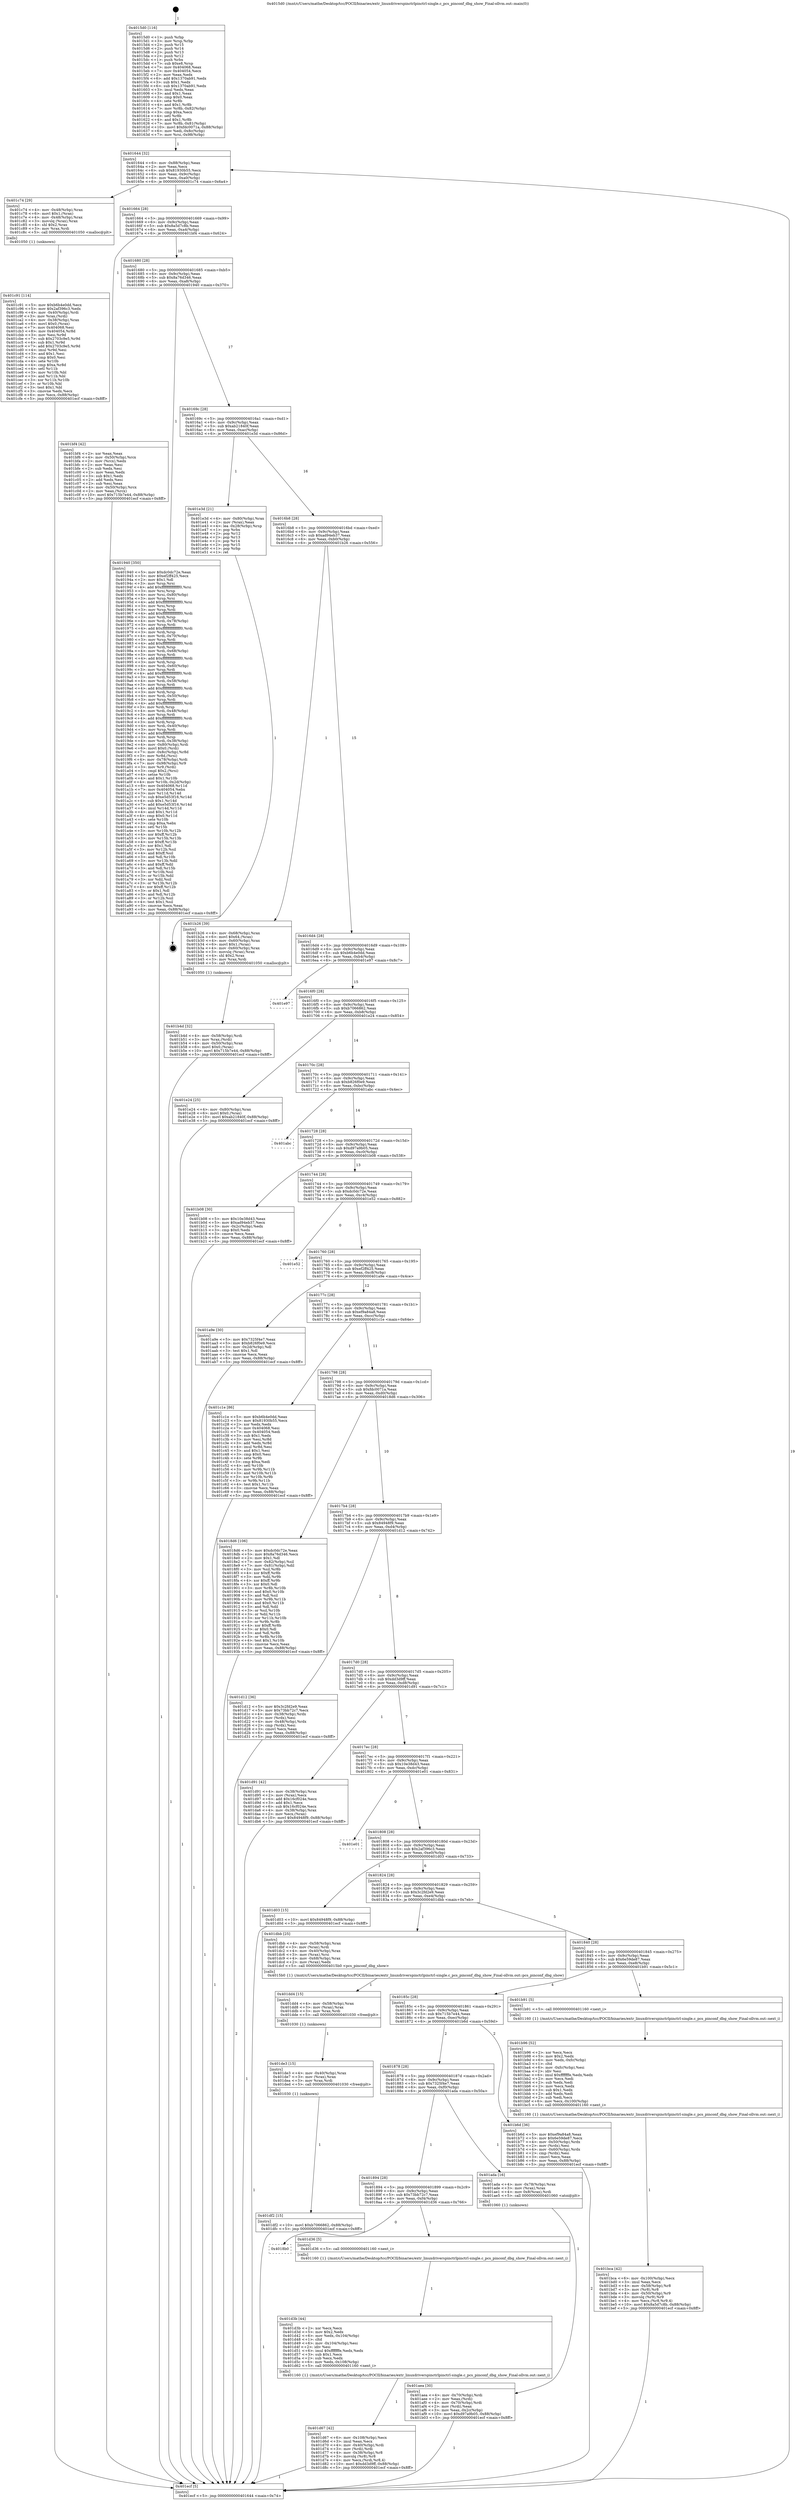 digraph "0x4015d0" {
  label = "0x4015d0 (/mnt/c/Users/mathe/Desktop/tcc/POCII/binaries/extr_linuxdriverspinctrlpinctrl-single.c_pcs_pinconf_dbg_show_Final-ollvm.out::main(0))"
  labelloc = "t"
  node[shape=record]

  Entry [label="",width=0.3,height=0.3,shape=circle,fillcolor=black,style=filled]
  "0x401644" [label="{
     0x401644 [32]\l
     | [instrs]\l
     &nbsp;&nbsp;0x401644 \<+6\>: mov -0x88(%rbp),%eax\l
     &nbsp;&nbsp;0x40164a \<+2\>: mov %eax,%ecx\l
     &nbsp;&nbsp;0x40164c \<+6\>: sub $0x81930b55,%ecx\l
     &nbsp;&nbsp;0x401652 \<+6\>: mov %eax,-0x9c(%rbp)\l
     &nbsp;&nbsp;0x401658 \<+6\>: mov %ecx,-0xa0(%rbp)\l
     &nbsp;&nbsp;0x40165e \<+6\>: je 0000000000401c74 \<main+0x6a4\>\l
  }"]
  "0x401c74" [label="{
     0x401c74 [29]\l
     | [instrs]\l
     &nbsp;&nbsp;0x401c74 \<+4\>: mov -0x48(%rbp),%rax\l
     &nbsp;&nbsp;0x401c78 \<+6\>: movl $0x1,(%rax)\l
     &nbsp;&nbsp;0x401c7e \<+4\>: mov -0x48(%rbp),%rax\l
     &nbsp;&nbsp;0x401c82 \<+3\>: movslq (%rax),%rax\l
     &nbsp;&nbsp;0x401c85 \<+4\>: shl $0x2,%rax\l
     &nbsp;&nbsp;0x401c89 \<+3\>: mov %rax,%rdi\l
     &nbsp;&nbsp;0x401c8c \<+5\>: call 0000000000401050 \<malloc@plt\>\l
     | [calls]\l
     &nbsp;&nbsp;0x401050 \{1\} (unknown)\l
  }"]
  "0x401664" [label="{
     0x401664 [28]\l
     | [instrs]\l
     &nbsp;&nbsp;0x401664 \<+5\>: jmp 0000000000401669 \<main+0x99\>\l
     &nbsp;&nbsp;0x401669 \<+6\>: mov -0x9c(%rbp),%eax\l
     &nbsp;&nbsp;0x40166f \<+5\>: sub $0x8a5d7c8b,%eax\l
     &nbsp;&nbsp;0x401674 \<+6\>: mov %eax,-0xa4(%rbp)\l
     &nbsp;&nbsp;0x40167a \<+6\>: je 0000000000401bf4 \<main+0x624\>\l
  }"]
  Exit [label="",width=0.3,height=0.3,shape=circle,fillcolor=black,style=filled,peripheries=2]
  "0x401bf4" [label="{
     0x401bf4 [42]\l
     | [instrs]\l
     &nbsp;&nbsp;0x401bf4 \<+2\>: xor %eax,%eax\l
     &nbsp;&nbsp;0x401bf6 \<+4\>: mov -0x50(%rbp),%rcx\l
     &nbsp;&nbsp;0x401bfa \<+2\>: mov (%rcx),%edx\l
     &nbsp;&nbsp;0x401bfc \<+2\>: mov %eax,%esi\l
     &nbsp;&nbsp;0x401bfe \<+2\>: sub %edx,%esi\l
     &nbsp;&nbsp;0x401c00 \<+2\>: mov %eax,%edx\l
     &nbsp;&nbsp;0x401c02 \<+3\>: sub $0x1,%edx\l
     &nbsp;&nbsp;0x401c05 \<+2\>: add %edx,%esi\l
     &nbsp;&nbsp;0x401c07 \<+2\>: sub %esi,%eax\l
     &nbsp;&nbsp;0x401c09 \<+4\>: mov -0x50(%rbp),%rcx\l
     &nbsp;&nbsp;0x401c0d \<+2\>: mov %eax,(%rcx)\l
     &nbsp;&nbsp;0x401c0f \<+10\>: movl $0x715b7e44,-0x88(%rbp)\l
     &nbsp;&nbsp;0x401c19 \<+5\>: jmp 0000000000401ecf \<main+0x8ff\>\l
  }"]
  "0x401680" [label="{
     0x401680 [28]\l
     | [instrs]\l
     &nbsp;&nbsp;0x401680 \<+5\>: jmp 0000000000401685 \<main+0xb5\>\l
     &nbsp;&nbsp;0x401685 \<+6\>: mov -0x9c(%rbp),%eax\l
     &nbsp;&nbsp;0x40168b \<+5\>: sub $0x8a76d346,%eax\l
     &nbsp;&nbsp;0x401690 \<+6\>: mov %eax,-0xa8(%rbp)\l
     &nbsp;&nbsp;0x401696 \<+6\>: je 0000000000401940 \<main+0x370\>\l
  }"]
  "0x401df2" [label="{
     0x401df2 [15]\l
     | [instrs]\l
     &nbsp;&nbsp;0x401df2 \<+10\>: movl $0xb7066862,-0x88(%rbp)\l
     &nbsp;&nbsp;0x401dfc \<+5\>: jmp 0000000000401ecf \<main+0x8ff\>\l
  }"]
  "0x401940" [label="{
     0x401940 [350]\l
     | [instrs]\l
     &nbsp;&nbsp;0x401940 \<+5\>: mov $0xdc0dc72e,%eax\l
     &nbsp;&nbsp;0x401945 \<+5\>: mov $0xef2ff425,%ecx\l
     &nbsp;&nbsp;0x40194a \<+2\>: mov $0x1,%dl\l
     &nbsp;&nbsp;0x40194c \<+3\>: mov %rsp,%rsi\l
     &nbsp;&nbsp;0x40194f \<+4\>: add $0xfffffffffffffff0,%rsi\l
     &nbsp;&nbsp;0x401953 \<+3\>: mov %rsi,%rsp\l
     &nbsp;&nbsp;0x401956 \<+4\>: mov %rsi,-0x80(%rbp)\l
     &nbsp;&nbsp;0x40195a \<+3\>: mov %rsp,%rsi\l
     &nbsp;&nbsp;0x40195d \<+4\>: add $0xfffffffffffffff0,%rsi\l
     &nbsp;&nbsp;0x401961 \<+3\>: mov %rsi,%rsp\l
     &nbsp;&nbsp;0x401964 \<+3\>: mov %rsp,%rdi\l
     &nbsp;&nbsp;0x401967 \<+4\>: add $0xfffffffffffffff0,%rdi\l
     &nbsp;&nbsp;0x40196b \<+3\>: mov %rdi,%rsp\l
     &nbsp;&nbsp;0x40196e \<+4\>: mov %rdi,-0x78(%rbp)\l
     &nbsp;&nbsp;0x401972 \<+3\>: mov %rsp,%rdi\l
     &nbsp;&nbsp;0x401975 \<+4\>: add $0xfffffffffffffff0,%rdi\l
     &nbsp;&nbsp;0x401979 \<+3\>: mov %rdi,%rsp\l
     &nbsp;&nbsp;0x40197c \<+4\>: mov %rdi,-0x70(%rbp)\l
     &nbsp;&nbsp;0x401980 \<+3\>: mov %rsp,%rdi\l
     &nbsp;&nbsp;0x401983 \<+4\>: add $0xfffffffffffffff0,%rdi\l
     &nbsp;&nbsp;0x401987 \<+3\>: mov %rdi,%rsp\l
     &nbsp;&nbsp;0x40198a \<+4\>: mov %rdi,-0x68(%rbp)\l
     &nbsp;&nbsp;0x40198e \<+3\>: mov %rsp,%rdi\l
     &nbsp;&nbsp;0x401991 \<+4\>: add $0xfffffffffffffff0,%rdi\l
     &nbsp;&nbsp;0x401995 \<+3\>: mov %rdi,%rsp\l
     &nbsp;&nbsp;0x401998 \<+4\>: mov %rdi,-0x60(%rbp)\l
     &nbsp;&nbsp;0x40199c \<+3\>: mov %rsp,%rdi\l
     &nbsp;&nbsp;0x40199f \<+4\>: add $0xfffffffffffffff0,%rdi\l
     &nbsp;&nbsp;0x4019a3 \<+3\>: mov %rdi,%rsp\l
     &nbsp;&nbsp;0x4019a6 \<+4\>: mov %rdi,-0x58(%rbp)\l
     &nbsp;&nbsp;0x4019aa \<+3\>: mov %rsp,%rdi\l
     &nbsp;&nbsp;0x4019ad \<+4\>: add $0xfffffffffffffff0,%rdi\l
     &nbsp;&nbsp;0x4019b1 \<+3\>: mov %rdi,%rsp\l
     &nbsp;&nbsp;0x4019b4 \<+4\>: mov %rdi,-0x50(%rbp)\l
     &nbsp;&nbsp;0x4019b8 \<+3\>: mov %rsp,%rdi\l
     &nbsp;&nbsp;0x4019bb \<+4\>: add $0xfffffffffffffff0,%rdi\l
     &nbsp;&nbsp;0x4019bf \<+3\>: mov %rdi,%rsp\l
     &nbsp;&nbsp;0x4019c2 \<+4\>: mov %rdi,-0x48(%rbp)\l
     &nbsp;&nbsp;0x4019c6 \<+3\>: mov %rsp,%rdi\l
     &nbsp;&nbsp;0x4019c9 \<+4\>: add $0xfffffffffffffff0,%rdi\l
     &nbsp;&nbsp;0x4019cd \<+3\>: mov %rdi,%rsp\l
     &nbsp;&nbsp;0x4019d0 \<+4\>: mov %rdi,-0x40(%rbp)\l
     &nbsp;&nbsp;0x4019d4 \<+3\>: mov %rsp,%rdi\l
     &nbsp;&nbsp;0x4019d7 \<+4\>: add $0xfffffffffffffff0,%rdi\l
     &nbsp;&nbsp;0x4019db \<+3\>: mov %rdi,%rsp\l
     &nbsp;&nbsp;0x4019de \<+4\>: mov %rdi,-0x38(%rbp)\l
     &nbsp;&nbsp;0x4019e2 \<+4\>: mov -0x80(%rbp),%rdi\l
     &nbsp;&nbsp;0x4019e6 \<+6\>: movl $0x0,(%rdi)\l
     &nbsp;&nbsp;0x4019ec \<+7\>: mov -0x8c(%rbp),%r8d\l
     &nbsp;&nbsp;0x4019f3 \<+3\>: mov %r8d,(%rsi)\l
     &nbsp;&nbsp;0x4019f6 \<+4\>: mov -0x78(%rbp),%rdi\l
     &nbsp;&nbsp;0x4019fa \<+7\>: mov -0x98(%rbp),%r9\l
     &nbsp;&nbsp;0x401a01 \<+3\>: mov %r9,(%rdi)\l
     &nbsp;&nbsp;0x401a04 \<+3\>: cmpl $0x2,(%rsi)\l
     &nbsp;&nbsp;0x401a07 \<+4\>: setne %r10b\l
     &nbsp;&nbsp;0x401a0b \<+4\>: and $0x1,%r10b\l
     &nbsp;&nbsp;0x401a0f \<+4\>: mov %r10b,-0x2d(%rbp)\l
     &nbsp;&nbsp;0x401a13 \<+8\>: mov 0x404068,%r11d\l
     &nbsp;&nbsp;0x401a1b \<+7\>: mov 0x404054,%ebx\l
     &nbsp;&nbsp;0x401a22 \<+3\>: mov %r11d,%r14d\l
     &nbsp;&nbsp;0x401a25 \<+7\>: sub $0xe5d53f16,%r14d\l
     &nbsp;&nbsp;0x401a2c \<+4\>: sub $0x1,%r14d\l
     &nbsp;&nbsp;0x401a30 \<+7\>: add $0xe5d53f16,%r14d\l
     &nbsp;&nbsp;0x401a37 \<+4\>: imul %r14d,%r11d\l
     &nbsp;&nbsp;0x401a3b \<+4\>: and $0x1,%r11d\l
     &nbsp;&nbsp;0x401a3f \<+4\>: cmp $0x0,%r11d\l
     &nbsp;&nbsp;0x401a43 \<+4\>: sete %r10b\l
     &nbsp;&nbsp;0x401a47 \<+3\>: cmp $0xa,%ebx\l
     &nbsp;&nbsp;0x401a4a \<+4\>: setl %r15b\l
     &nbsp;&nbsp;0x401a4e \<+3\>: mov %r10b,%r12b\l
     &nbsp;&nbsp;0x401a51 \<+4\>: xor $0xff,%r12b\l
     &nbsp;&nbsp;0x401a55 \<+3\>: mov %r15b,%r13b\l
     &nbsp;&nbsp;0x401a58 \<+4\>: xor $0xff,%r13b\l
     &nbsp;&nbsp;0x401a5c \<+3\>: xor $0x1,%dl\l
     &nbsp;&nbsp;0x401a5f \<+3\>: mov %r12b,%sil\l
     &nbsp;&nbsp;0x401a62 \<+4\>: and $0xff,%sil\l
     &nbsp;&nbsp;0x401a66 \<+3\>: and %dl,%r10b\l
     &nbsp;&nbsp;0x401a69 \<+3\>: mov %r13b,%dil\l
     &nbsp;&nbsp;0x401a6c \<+4\>: and $0xff,%dil\l
     &nbsp;&nbsp;0x401a70 \<+3\>: and %dl,%r15b\l
     &nbsp;&nbsp;0x401a73 \<+3\>: or %r10b,%sil\l
     &nbsp;&nbsp;0x401a76 \<+3\>: or %r15b,%dil\l
     &nbsp;&nbsp;0x401a79 \<+3\>: xor %dil,%sil\l
     &nbsp;&nbsp;0x401a7c \<+3\>: or %r13b,%r12b\l
     &nbsp;&nbsp;0x401a7f \<+4\>: xor $0xff,%r12b\l
     &nbsp;&nbsp;0x401a83 \<+3\>: or $0x1,%dl\l
     &nbsp;&nbsp;0x401a86 \<+3\>: and %dl,%r12b\l
     &nbsp;&nbsp;0x401a89 \<+3\>: or %r12b,%sil\l
     &nbsp;&nbsp;0x401a8c \<+4\>: test $0x1,%sil\l
     &nbsp;&nbsp;0x401a90 \<+3\>: cmovne %ecx,%eax\l
     &nbsp;&nbsp;0x401a93 \<+6\>: mov %eax,-0x88(%rbp)\l
     &nbsp;&nbsp;0x401a99 \<+5\>: jmp 0000000000401ecf \<main+0x8ff\>\l
  }"]
  "0x40169c" [label="{
     0x40169c [28]\l
     | [instrs]\l
     &nbsp;&nbsp;0x40169c \<+5\>: jmp 00000000004016a1 \<main+0xd1\>\l
     &nbsp;&nbsp;0x4016a1 \<+6\>: mov -0x9c(%rbp),%eax\l
     &nbsp;&nbsp;0x4016a7 \<+5\>: sub $0xab21840f,%eax\l
     &nbsp;&nbsp;0x4016ac \<+6\>: mov %eax,-0xac(%rbp)\l
     &nbsp;&nbsp;0x4016b2 \<+6\>: je 0000000000401e3d \<main+0x86d\>\l
  }"]
  "0x401de3" [label="{
     0x401de3 [15]\l
     | [instrs]\l
     &nbsp;&nbsp;0x401de3 \<+4\>: mov -0x40(%rbp),%rax\l
     &nbsp;&nbsp;0x401de7 \<+3\>: mov (%rax),%rax\l
     &nbsp;&nbsp;0x401dea \<+3\>: mov %rax,%rdi\l
     &nbsp;&nbsp;0x401ded \<+5\>: call 0000000000401030 \<free@plt\>\l
     | [calls]\l
     &nbsp;&nbsp;0x401030 \{1\} (unknown)\l
  }"]
  "0x401e3d" [label="{
     0x401e3d [21]\l
     | [instrs]\l
     &nbsp;&nbsp;0x401e3d \<+4\>: mov -0x80(%rbp),%rax\l
     &nbsp;&nbsp;0x401e41 \<+2\>: mov (%rax),%eax\l
     &nbsp;&nbsp;0x401e43 \<+4\>: lea -0x28(%rbp),%rsp\l
     &nbsp;&nbsp;0x401e47 \<+1\>: pop %rbx\l
     &nbsp;&nbsp;0x401e48 \<+2\>: pop %r12\l
     &nbsp;&nbsp;0x401e4a \<+2\>: pop %r13\l
     &nbsp;&nbsp;0x401e4c \<+2\>: pop %r14\l
     &nbsp;&nbsp;0x401e4e \<+2\>: pop %r15\l
     &nbsp;&nbsp;0x401e50 \<+1\>: pop %rbp\l
     &nbsp;&nbsp;0x401e51 \<+1\>: ret\l
  }"]
  "0x4016b8" [label="{
     0x4016b8 [28]\l
     | [instrs]\l
     &nbsp;&nbsp;0x4016b8 \<+5\>: jmp 00000000004016bd \<main+0xed\>\l
     &nbsp;&nbsp;0x4016bd \<+6\>: mov -0x9c(%rbp),%eax\l
     &nbsp;&nbsp;0x4016c3 \<+5\>: sub $0xad94eb37,%eax\l
     &nbsp;&nbsp;0x4016c8 \<+6\>: mov %eax,-0xb0(%rbp)\l
     &nbsp;&nbsp;0x4016ce \<+6\>: je 0000000000401b26 \<main+0x556\>\l
  }"]
  "0x401dd4" [label="{
     0x401dd4 [15]\l
     | [instrs]\l
     &nbsp;&nbsp;0x401dd4 \<+4\>: mov -0x58(%rbp),%rax\l
     &nbsp;&nbsp;0x401dd8 \<+3\>: mov (%rax),%rax\l
     &nbsp;&nbsp;0x401ddb \<+3\>: mov %rax,%rdi\l
     &nbsp;&nbsp;0x401dde \<+5\>: call 0000000000401030 \<free@plt\>\l
     | [calls]\l
     &nbsp;&nbsp;0x401030 \{1\} (unknown)\l
  }"]
  "0x401b26" [label="{
     0x401b26 [39]\l
     | [instrs]\l
     &nbsp;&nbsp;0x401b26 \<+4\>: mov -0x68(%rbp),%rax\l
     &nbsp;&nbsp;0x401b2a \<+6\>: movl $0x64,(%rax)\l
     &nbsp;&nbsp;0x401b30 \<+4\>: mov -0x60(%rbp),%rax\l
     &nbsp;&nbsp;0x401b34 \<+6\>: movl $0x1,(%rax)\l
     &nbsp;&nbsp;0x401b3a \<+4\>: mov -0x60(%rbp),%rax\l
     &nbsp;&nbsp;0x401b3e \<+3\>: movslq (%rax),%rax\l
     &nbsp;&nbsp;0x401b41 \<+4\>: shl $0x2,%rax\l
     &nbsp;&nbsp;0x401b45 \<+3\>: mov %rax,%rdi\l
     &nbsp;&nbsp;0x401b48 \<+5\>: call 0000000000401050 \<malloc@plt\>\l
     | [calls]\l
     &nbsp;&nbsp;0x401050 \{1\} (unknown)\l
  }"]
  "0x4016d4" [label="{
     0x4016d4 [28]\l
     | [instrs]\l
     &nbsp;&nbsp;0x4016d4 \<+5\>: jmp 00000000004016d9 \<main+0x109\>\l
     &nbsp;&nbsp;0x4016d9 \<+6\>: mov -0x9c(%rbp),%eax\l
     &nbsp;&nbsp;0x4016df \<+5\>: sub $0xb6b4e0dd,%eax\l
     &nbsp;&nbsp;0x4016e4 \<+6\>: mov %eax,-0xb4(%rbp)\l
     &nbsp;&nbsp;0x4016ea \<+6\>: je 0000000000401e97 \<main+0x8c7\>\l
  }"]
  "0x401d67" [label="{
     0x401d67 [42]\l
     | [instrs]\l
     &nbsp;&nbsp;0x401d67 \<+6\>: mov -0x108(%rbp),%ecx\l
     &nbsp;&nbsp;0x401d6d \<+3\>: imul %eax,%ecx\l
     &nbsp;&nbsp;0x401d70 \<+4\>: mov -0x40(%rbp),%rdi\l
     &nbsp;&nbsp;0x401d74 \<+3\>: mov (%rdi),%rdi\l
     &nbsp;&nbsp;0x401d77 \<+4\>: mov -0x38(%rbp),%r8\l
     &nbsp;&nbsp;0x401d7b \<+3\>: movslq (%r8),%r8\l
     &nbsp;&nbsp;0x401d7e \<+4\>: mov %ecx,(%rdi,%r8,4)\l
     &nbsp;&nbsp;0x401d82 \<+10\>: movl $0xdd3d9ff,-0x88(%rbp)\l
     &nbsp;&nbsp;0x401d8c \<+5\>: jmp 0000000000401ecf \<main+0x8ff\>\l
  }"]
  "0x401e97" [label="{
     0x401e97\l
  }", style=dashed]
  "0x4016f0" [label="{
     0x4016f0 [28]\l
     | [instrs]\l
     &nbsp;&nbsp;0x4016f0 \<+5\>: jmp 00000000004016f5 \<main+0x125\>\l
     &nbsp;&nbsp;0x4016f5 \<+6\>: mov -0x9c(%rbp),%eax\l
     &nbsp;&nbsp;0x4016fb \<+5\>: sub $0xb7066862,%eax\l
     &nbsp;&nbsp;0x401700 \<+6\>: mov %eax,-0xb8(%rbp)\l
     &nbsp;&nbsp;0x401706 \<+6\>: je 0000000000401e24 \<main+0x854\>\l
  }"]
  "0x401d3b" [label="{
     0x401d3b [44]\l
     | [instrs]\l
     &nbsp;&nbsp;0x401d3b \<+2\>: xor %ecx,%ecx\l
     &nbsp;&nbsp;0x401d3d \<+5\>: mov $0x2,%edx\l
     &nbsp;&nbsp;0x401d42 \<+6\>: mov %edx,-0x104(%rbp)\l
     &nbsp;&nbsp;0x401d48 \<+1\>: cltd\l
     &nbsp;&nbsp;0x401d49 \<+6\>: mov -0x104(%rbp),%esi\l
     &nbsp;&nbsp;0x401d4f \<+2\>: idiv %esi\l
     &nbsp;&nbsp;0x401d51 \<+6\>: imul $0xfffffffe,%edx,%edx\l
     &nbsp;&nbsp;0x401d57 \<+3\>: sub $0x1,%ecx\l
     &nbsp;&nbsp;0x401d5a \<+2\>: sub %ecx,%edx\l
     &nbsp;&nbsp;0x401d5c \<+6\>: mov %edx,-0x108(%rbp)\l
     &nbsp;&nbsp;0x401d62 \<+5\>: call 0000000000401160 \<next_i\>\l
     | [calls]\l
     &nbsp;&nbsp;0x401160 \{1\} (/mnt/c/Users/mathe/Desktop/tcc/POCII/binaries/extr_linuxdriverspinctrlpinctrl-single.c_pcs_pinconf_dbg_show_Final-ollvm.out::next_i)\l
  }"]
  "0x401e24" [label="{
     0x401e24 [25]\l
     | [instrs]\l
     &nbsp;&nbsp;0x401e24 \<+4\>: mov -0x80(%rbp),%rax\l
     &nbsp;&nbsp;0x401e28 \<+6\>: movl $0x0,(%rax)\l
     &nbsp;&nbsp;0x401e2e \<+10\>: movl $0xab21840f,-0x88(%rbp)\l
     &nbsp;&nbsp;0x401e38 \<+5\>: jmp 0000000000401ecf \<main+0x8ff\>\l
  }"]
  "0x40170c" [label="{
     0x40170c [28]\l
     | [instrs]\l
     &nbsp;&nbsp;0x40170c \<+5\>: jmp 0000000000401711 \<main+0x141\>\l
     &nbsp;&nbsp;0x401711 \<+6\>: mov -0x9c(%rbp),%eax\l
     &nbsp;&nbsp;0x401717 \<+5\>: sub $0xb826f0e9,%eax\l
     &nbsp;&nbsp;0x40171c \<+6\>: mov %eax,-0xbc(%rbp)\l
     &nbsp;&nbsp;0x401722 \<+6\>: je 0000000000401abc \<main+0x4ec\>\l
  }"]
  "0x4018b0" [label="{
     0x4018b0\l
  }", style=dashed]
  "0x401abc" [label="{
     0x401abc\l
  }", style=dashed]
  "0x401728" [label="{
     0x401728 [28]\l
     | [instrs]\l
     &nbsp;&nbsp;0x401728 \<+5\>: jmp 000000000040172d \<main+0x15d\>\l
     &nbsp;&nbsp;0x40172d \<+6\>: mov -0x9c(%rbp),%eax\l
     &nbsp;&nbsp;0x401733 \<+5\>: sub $0xd97a9b05,%eax\l
     &nbsp;&nbsp;0x401738 \<+6\>: mov %eax,-0xc0(%rbp)\l
     &nbsp;&nbsp;0x40173e \<+6\>: je 0000000000401b08 \<main+0x538\>\l
  }"]
  "0x401d36" [label="{
     0x401d36 [5]\l
     | [instrs]\l
     &nbsp;&nbsp;0x401d36 \<+5\>: call 0000000000401160 \<next_i\>\l
     | [calls]\l
     &nbsp;&nbsp;0x401160 \{1\} (/mnt/c/Users/mathe/Desktop/tcc/POCII/binaries/extr_linuxdriverspinctrlpinctrl-single.c_pcs_pinconf_dbg_show_Final-ollvm.out::next_i)\l
  }"]
  "0x401b08" [label="{
     0x401b08 [30]\l
     | [instrs]\l
     &nbsp;&nbsp;0x401b08 \<+5\>: mov $0x10e38d43,%eax\l
     &nbsp;&nbsp;0x401b0d \<+5\>: mov $0xad94eb37,%ecx\l
     &nbsp;&nbsp;0x401b12 \<+3\>: mov -0x2c(%rbp),%edx\l
     &nbsp;&nbsp;0x401b15 \<+3\>: cmp $0x0,%edx\l
     &nbsp;&nbsp;0x401b18 \<+3\>: cmove %ecx,%eax\l
     &nbsp;&nbsp;0x401b1b \<+6\>: mov %eax,-0x88(%rbp)\l
     &nbsp;&nbsp;0x401b21 \<+5\>: jmp 0000000000401ecf \<main+0x8ff\>\l
  }"]
  "0x401744" [label="{
     0x401744 [28]\l
     | [instrs]\l
     &nbsp;&nbsp;0x401744 \<+5\>: jmp 0000000000401749 \<main+0x179\>\l
     &nbsp;&nbsp;0x401749 \<+6\>: mov -0x9c(%rbp),%eax\l
     &nbsp;&nbsp;0x40174f \<+5\>: sub $0xdc0dc72e,%eax\l
     &nbsp;&nbsp;0x401754 \<+6\>: mov %eax,-0xc4(%rbp)\l
     &nbsp;&nbsp;0x40175a \<+6\>: je 0000000000401e52 \<main+0x882\>\l
  }"]
  "0x401c91" [label="{
     0x401c91 [114]\l
     | [instrs]\l
     &nbsp;&nbsp;0x401c91 \<+5\>: mov $0xb6b4e0dd,%ecx\l
     &nbsp;&nbsp;0x401c96 \<+5\>: mov $0x2af396c3,%edx\l
     &nbsp;&nbsp;0x401c9b \<+4\>: mov -0x40(%rbp),%rdi\l
     &nbsp;&nbsp;0x401c9f \<+3\>: mov %rax,(%rdi)\l
     &nbsp;&nbsp;0x401ca2 \<+4\>: mov -0x38(%rbp),%rax\l
     &nbsp;&nbsp;0x401ca6 \<+6\>: movl $0x0,(%rax)\l
     &nbsp;&nbsp;0x401cac \<+7\>: mov 0x404068,%esi\l
     &nbsp;&nbsp;0x401cb3 \<+8\>: mov 0x404054,%r8d\l
     &nbsp;&nbsp;0x401cbb \<+3\>: mov %esi,%r9d\l
     &nbsp;&nbsp;0x401cbe \<+7\>: sub $0x2703c9e5,%r9d\l
     &nbsp;&nbsp;0x401cc5 \<+4\>: sub $0x1,%r9d\l
     &nbsp;&nbsp;0x401cc9 \<+7\>: add $0x2703c9e5,%r9d\l
     &nbsp;&nbsp;0x401cd0 \<+4\>: imul %r9d,%esi\l
     &nbsp;&nbsp;0x401cd4 \<+3\>: and $0x1,%esi\l
     &nbsp;&nbsp;0x401cd7 \<+3\>: cmp $0x0,%esi\l
     &nbsp;&nbsp;0x401cda \<+4\>: sete %r10b\l
     &nbsp;&nbsp;0x401cde \<+4\>: cmp $0xa,%r8d\l
     &nbsp;&nbsp;0x401ce2 \<+4\>: setl %r11b\l
     &nbsp;&nbsp;0x401ce6 \<+3\>: mov %r10b,%bl\l
     &nbsp;&nbsp;0x401ce9 \<+3\>: and %r11b,%bl\l
     &nbsp;&nbsp;0x401cec \<+3\>: xor %r11b,%r10b\l
     &nbsp;&nbsp;0x401cef \<+3\>: or %r10b,%bl\l
     &nbsp;&nbsp;0x401cf2 \<+3\>: test $0x1,%bl\l
     &nbsp;&nbsp;0x401cf5 \<+3\>: cmovne %edx,%ecx\l
     &nbsp;&nbsp;0x401cf8 \<+6\>: mov %ecx,-0x88(%rbp)\l
     &nbsp;&nbsp;0x401cfe \<+5\>: jmp 0000000000401ecf \<main+0x8ff\>\l
  }"]
  "0x401e52" [label="{
     0x401e52\l
  }", style=dashed]
  "0x401760" [label="{
     0x401760 [28]\l
     | [instrs]\l
     &nbsp;&nbsp;0x401760 \<+5\>: jmp 0000000000401765 \<main+0x195\>\l
     &nbsp;&nbsp;0x401765 \<+6\>: mov -0x9c(%rbp),%eax\l
     &nbsp;&nbsp;0x40176b \<+5\>: sub $0xef2ff425,%eax\l
     &nbsp;&nbsp;0x401770 \<+6\>: mov %eax,-0xc8(%rbp)\l
     &nbsp;&nbsp;0x401776 \<+6\>: je 0000000000401a9e \<main+0x4ce\>\l
  }"]
  "0x401bca" [label="{
     0x401bca [42]\l
     | [instrs]\l
     &nbsp;&nbsp;0x401bca \<+6\>: mov -0x100(%rbp),%ecx\l
     &nbsp;&nbsp;0x401bd0 \<+3\>: imul %eax,%ecx\l
     &nbsp;&nbsp;0x401bd3 \<+4\>: mov -0x58(%rbp),%r8\l
     &nbsp;&nbsp;0x401bd7 \<+3\>: mov (%r8),%r8\l
     &nbsp;&nbsp;0x401bda \<+4\>: mov -0x50(%rbp),%r9\l
     &nbsp;&nbsp;0x401bde \<+3\>: movslq (%r9),%r9\l
     &nbsp;&nbsp;0x401be1 \<+4\>: mov %ecx,(%r8,%r9,4)\l
     &nbsp;&nbsp;0x401be5 \<+10\>: movl $0x8a5d7c8b,-0x88(%rbp)\l
     &nbsp;&nbsp;0x401bef \<+5\>: jmp 0000000000401ecf \<main+0x8ff\>\l
  }"]
  "0x401a9e" [label="{
     0x401a9e [30]\l
     | [instrs]\l
     &nbsp;&nbsp;0x401a9e \<+5\>: mov $0x7325f4e7,%eax\l
     &nbsp;&nbsp;0x401aa3 \<+5\>: mov $0xb826f0e9,%ecx\l
     &nbsp;&nbsp;0x401aa8 \<+3\>: mov -0x2d(%rbp),%dl\l
     &nbsp;&nbsp;0x401aab \<+3\>: test $0x1,%dl\l
     &nbsp;&nbsp;0x401aae \<+3\>: cmovne %ecx,%eax\l
     &nbsp;&nbsp;0x401ab1 \<+6\>: mov %eax,-0x88(%rbp)\l
     &nbsp;&nbsp;0x401ab7 \<+5\>: jmp 0000000000401ecf \<main+0x8ff\>\l
  }"]
  "0x40177c" [label="{
     0x40177c [28]\l
     | [instrs]\l
     &nbsp;&nbsp;0x40177c \<+5\>: jmp 0000000000401781 \<main+0x1b1\>\l
     &nbsp;&nbsp;0x401781 \<+6\>: mov -0x9c(%rbp),%eax\l
     &nbsp;&nbsp;0x401787 \<+5\>: sub $0xef9a84a8,%eax\l
     &nbsp;&nbsp;0x40178c \<+6\>: mov %eax,-0xcc(%rbp)\l
     &nbsp;&nbsp;0x401792 \<+6\>: je 0000000000401c1e \<main+0x64e\>\l
  }"]
  "0x401b96" [label="{
     0x401b96 [52]\l
     | [instrs]\l
     &nbsp;&nbsp;0x401b96 \<+2\>: xor %ecx,%ecx\l
     &nbsp;&nbsp;0x401b98 \<+5\>: mov $0x2,%edx\l
     &nbsp;&nbsp;0x401b9d \<+6\>: mov %edx,-0xfc(%rbp)\l
     &nbsp;&nbsp;0x401ba3 \<+1\>: cltd\l
     &nbsp;&nbsp;0x401ba4 \<+6\>: mov -0xfc(%rbp),%esi\l
     &nbsp;&nbsp;0x401baa \<+2\>: idiv %esi\l
     &nbsp;&nbsp;0x401bac \<+6\>: imul $0xfffffffe,%edx,%edx\l
     &nbsp;&nbsp;0x401bb2 \<+2\>: mov %ecx,%edi\l
     &nbsp;&nbsp;0x401bb4 \<+2\>: sub %edx,%edi\l
     &nbsp;&nbsp;0x401bb6 \<+2\>: mov %ecx,%edx\l
     &nbsp;&nbsp;0x401bb8 \<+3\>: sub $0x1,%edx\l
     &nbsp;&nbsp;0x401bbb \<+2\>: add %edx,%edi\l
     &nbsp;&nbsp;0x401bbd \<+2\>: sub %edi,%ecx\l
     &nbsp;&nbsp;0x401bbf \<+6\>: mov %ecx,-0x100(%rbp)\l
     &nbsp;&nbsp;0x401bc5 \<+5\>: call 0000000000401160 \<next_i\>\l
     | [calls]\l
     &nbsp;&nbsp;0x401160 \{1\} (/mnt/c/Users/mathe/Desktop/tcc/POCII/binaries/extr_linuxdriverspinctrlpinctrl-single.c_pcs_pinconf_dbg_show_Final-ollvm.out::next_i)\l
  }"]
  "0x401c1e" [label="{
     0x401c1e [86]\l
     | [instrs]\l
     &nbsp;&nbsp;0x401c1e \<+5\>: mov $0xb6b4e0dd,%eax\l
     &nbsp;&nbsp;0x401c23 \<+5\>: mov $0x81930b55,%ecx\l
     &nbsp;&nbsp;0x401c28 \<+2\>: xor %edx,%edx\l
     &nbsp;&nbsp;0x401c2a \<+7\>: mov 0x404068,%esi\l
     &nbsp;&nbsp;0x401c31 \<+7\>: mov 0x404054,%edi\l
     &nbsp;&nbsp;0x401c38 \<+3\>: sub $0x1,%edx\l
     &nbsp;&nbsp;0x401c3b \<+3\>: mov %esi,%r8d\l
     &nbsp;&nbsp;0x401c3e \<+3\>: add %edx,%r8d\l
     &nbsp;&nbsp;0x401c41 \<+4\>: imul %r8d,%esi\l
     &nbsp;&nbsp;0x401c45 \<+3\>: and $0x1,%esi\l
     &nbsp;&nbsp;0x401c48 \<+3\>: cmp $0x0,%esi\l
     &nbsp;&nbsp;0x401c4b \<+4\>: sete %r9b\l
     &nbsp;&nbsp;0x401c4f \<+3\>: cmp $0xa,%edi\l
     &nbsp;&nbsp;0x401c52 \<+4\>: setl %r10b\l
     &nbsp;&nbsp;0x401c56 \<+3\>: mov %r9b,%r11b\l
     &nbsp;&nbsp;0x401c59 \<+3\>: and %r10b,%r11b\l
     &nbsp;&nbsp;0x401c5c \<+3\>: xor %r10b,%r9b\l
     &nbsp;&nbsp;0x401c5f \<+3\>: or %r9b,%r11b\l
     &nbsp;&nbsp;0x401c62 \<+4\>: test $0x1,%r11b\l
     &nbsp;&nbsp;0x401c66 \<+3\>: cmovne %ecx,%eax\l
     &nbsp;&nbsp;0x401c69 \<+6\>: mov %eax,-0x88(%rbp)\l
     &nbsp;&nbsp;0x401c6f \<+5\>: jmp 0000000000401ecf \<main+0x8ff\>\l
  }"]
  "0x401798" [label="{
     0x401798 [28]\l
     | [instrs]\l
     &nbsp;&nbsp;0x401798 \<+5\>: jmp 000000000040179d \<main+0x1cd\>\l
     &nbsp;&nbsp;0x40179d \<+6\>: mov -0x9c(%rbp),%eax\l
     &nbsp;&nbsp;0x4017a3 \<+5\>: sub $0xfdc0071a,%eax\l
     &nbsp;&nbsp;0x4017a8 \<+6\>: mov %eax,-0xd0(%rbp)\l
     &nbsp;&nbsp;0x4017ae \<+6\>: je 00000000004018d6 \<main+0x306\>\l
  }"]
  "0x401b4d" [label="{
     0x401b4d [32]\l
     | [instrs]\l
     &nbsp;&nbsp;0x401b4d \<+4\>: mov -0x58(%rbp),%rdi\l
     &nbsp;&nbsp;0x401b51 \<+3\>: mov %rax,(%rdi)\l
     &nbsp;&nbsp;0x401b54 \<+4\>: mov -0x50(%rbp),%rax\l
     &nbsp;&nbsp;0x401b58 \<+6\>: movl $0x0,(%rax)\l
     &nbsp;&nbsp;0x401b5e \<+10\>: movl $0x715b7e44,-0x88(%rbp)\l
     &nbsp;&nbsp;0x401b68 \<+5\>: jmp 0000000000401ecf \<main+0x8ff\>\l
  }"]
  "0x4018d6" [label="{
     0x4018d6 [106]\l
     | [instrs]\l
     &nbsp;&nbsp;0x4018d6 \<+5\>: mov $0xdc0dc72e,%eax\l
     &nbsp;&nbsp;0x4018db \<+5\>: mov $0x8a76d346,%ecx\l
     &nbsp;&nbsp;0x4018e0 \<+2\>: mov $0x1,%dl\l
     &nbsp;&nbsp;0x4018e2 \<+7\>: mov -0x82(%rbp),%sil\l
     &nbsp;&nbsp;0x4018e9 \<+7\>: mov -0x81(%rbp),%dil\l
     &nbsp;&nbsp;0x4018f0 \<+3\>: mov %sil,%r8b\l
     &nbsp;&nbsp;0x4018f3 \<+4\>: xor $0xff,%r8b\l
     &nbsp;&nbsp;0x4018f7 \<+3\>: mov %dil,%r9b\l
     &nbsp;&nbsp;0x4018fa \<+4\>: xor $0xff,%r9b\l
     &nbsp;&nbsp;0x4018fe \<+3\>: xor $0x0,%dl\l
     &nbsp;&nbsp;0x401901 \<+3\>: mov %r8b,%r10b\l
     &nbsp;&nbsp;0x401904 \<+4\>: and $0x0,%r10b\l
     &nbsp;&nbsp;0x401908 \<+3\>: and %dl,%sil\l
     &nbsp;&nbsp;0x40190b \<+3\>: mov %r9b,%r11b\l
     &nbsp;&nbsp;0x40190e \<+4\>: and $0x0,%r11b\l
     &nbsp;&nbsp;0x401912 \<+3\>: and %dl,%dil\l
     &nbsp;&nbsp;0x401915 \<+3\>: or %sil,%r10b\l
     &nbsp;&nbsp;0x401918 \<+3\>: or %dil,%r11b\l
     &nbsp;&nbsp;0x40191b \<+3\>: xor %r11b,%r10b\l
     &nbsp;&nbsp;0x40191e \<+3\>: or %r9b,%r8b\l
     &nbsp;&nbsp;0x401921 \<+4\>: xor $0xff,%r8b\l
     &nbsp;&nbsp;0x401925 \<+3\>: or $0x0,%dl\l
     &nbsp;&nbsp;0x401928 \<+3\>: and %dl,%r8b\l
     &nbsp;&nbsp;0x40192b \<+3\>: or %r8b,%r10b\l
     &nbsp;&nbsp;0x40192e \<+4\>: test $0x1,%r10b\l
     &nbsp;&nbsp;0x401932 \<+3\>: cmovne %ecx,%eax\l
     &nbsp;&nbsp;0x401935 \<+6\>: mov %eax,-0x88(%rbp)\l
     &nbsp;&nbsp;0x40193b \<+5\>: jmp 0000000000401ecf \<main+0x8ff\>\l
  }"]
  "0x4017b4" [label="{
     0x4017b4 [28]\l
     | [instrs]\l
     &nbsp;&nbsp;0x4017b4 \<+5\>: jmp 00000000004017b9 \<main+0x1e9\>\l
     &nbsp;&nbsp;0x4017b9 \<+6\>: mov -0x9c(%rbp),%eax\l
     &nbsp;&nbsp;0x4017bf \<+5\>: sub $0x84948f9,%eax\l
     &nbsp;&nbsp;0x4017c4 \<+6\>: mov %eax,-0xd4(%rbp)\l
     &nbsp;&nbsp;0x4017ca \<+6\>: je 0000000000401d12 \<main+0x742\>\l
  }"]
  "0x401ecf" [label="{
     0x401ecf [5]\l
     | [instrs]\l
     &nbsp;&nbsp;0x401ecf \<+5\>: jmp 0000000000401644 \<main+0x74\>\l
  }"]
  "0x4015d0" [label="{
     0x4015d0 [116]\l
     | [instrs]\l
     &nbsp;&nbsp;0x4015d0 \<+1\>: push %rbp\l
     &nbsp;&nbsp;0x4015d1 \<+3\>: mov %rsp,%rbp\l
     &nbsp;&nbsp;0x4015d4 \<+2\>: push %r15\l
     &nbsp;&nbsp;0x4015d6 \<+2\>: push %r14\l
     &nbsp;&nbsp;0x4015d8 \<+2\>: push %r13\l
     &nbsp;&nbsp;0x4015da \<+2\>: push %r12\l
     &nbsp;&nbsp;0x4015dc \<+1\>: push %rbx\l
     &nbsp;&nbsp;0x4015dd \<+7\>: sub $0xe8,%rsp\l
     &nbsp;&nbsp;0x4015e4 \<+7\>: mov 0x404068,%eax\l
     &nbsp;&nbsp;0x4015eb \<+7\>: mov 0x404054,%ecx\l
     &nbsp;&nbsp;0x4015f2 \<+2\>: mov %eax,%edx\l
     &nbsp;&nbsp;0x4015f4 \<+6\>: add $0x1370ab91,%edx\l
     &nbsp;&nbsp;0x4015fa \<+3\>: sub $0x1,%edx\l
     &nbsp;&nbsp;0x4015fd \<+6\>: sub $0x1370ab91,%edx\l
     &nbsp;&nbsp;0x401603 \<+3\>: imul %edx,%eax\l
     &nbsp;&nbsp;0x401606 \<+3\>: and $0x1,%eax\l
     &nbsp;&nbsp;0x401609 \<+3\>: cmp $0x0,%eax\l
     &nbsp;&nbsp;0x40160c \<+4\>: sete %r8b\l
     &nbsp;&nbsp;0x401610 \<+4\>: and $0x1,%r8b\l
     &nbsp;&nbsp;0x401614 \<+7\>: mov %r8b,-0x82(%rbp)\l
     &nbsp;&nbsp;0x40161b \<+3\>: cmp $0xa,%ecx\l
     &nbsp;&nbsp;0x40161e \<+4\>: setl %r8b\l
     &nbsp;&nbsp;0x401622 \<+4\>: and $0x1,%r8b\l
     &nbsp;&nbsp;0x401626 \<+7\>: mov %r8b,-0x81(%rbp)\l
     &nbsp;&nbsp;0x40162d \<+10\>: movl $0xfdc0071a,-0x88(%rbp)\l
     &nbsp;&nbsp;0x401637 \<+6\>: mov %edi,-0x8c(%rbp)\l
     &nbsp;&nbsp;0x40163d \<+7\>: mov %rsi,-0x98(%rbp)\l
  }"]
  "0x401aea" [label="{
     0x401aea [30]\l
     | [instrs]\l
     &nbsp;&nbsp;0x401aea \<+4\>: mov -0x70(%rbp),%rdi\l
     &nbsp;&nbsp;0x401aee \<+2\>: mov %eax,(%rdi)\l
     &nbsp;&nbsp;0x401af0 \<+4\>: mov -0x70(%rbp),%rdi\l
     &nbsp;&nbsp;0x401af4 \<+2\>: mov (%rdi),%eax\l
     &nbsp;&nbsp;0x401af6 \<+3\>: mov %eax,-0x2c(%rbp)\l
     &nbsp;&nbsp;0x401af9 \<+10\>: movl $0xd97a9b05,-0x88(%rbp)\l
     &nbsp;&nbsp;0x401b03 \<+5\>: jmp 0000000000401ecf \<main+0x8ff\>\l
  }"]
  "0x401894" [label="{
     0x401894 [28]\l
     | [instrs]\l
     &nbsp;&nbsp;0x401894 \<+5\>: jmp 0000000000401899 \<main+0x2c9\>\l
     &nbsp;&nbsp;0x401899 \<+6\>: mov -0x9c(%rbp),%eax\l
     &nbsp;&nbsp;0x40189f \<+5\>: sub $0x73bb72c7,%eax\l
     &nbsp;&nbsp;0x4018a4 \<+6\>: mov %eax,-0xf4(%rbp)\l
     &nbsp;&nbsp;0x4018aa \<+6\>: je 0000000000401d36 \<main+0x766\>\l
  }"]
  "0x401d12" [label="{
     0x401d12 [36]\l
     | [instrs]\l
     &nbsp;&nbsp;0x401d12 \<+5\>: mov $0x3c2fd2e9,%eax\l
     &nbsp;&nbsp;0x401d17 \<+5\>: mov $0x73bb72c7,%ecx\l
     &nbsp;&nbsp;0x401d1c \<+4\>: mov -0x38(%rbp),%rdx\l
     &nbsp;&nbsp;0x401d20 \<+2\>: mov (%rdx),%esi\l
     &nbsp;&nbsp;0x401d22 \<+4\>: mov -0x48(%rbp),%rdx\l
     &nbsp;&nbsp;0x401d26 \<+2\>: cmp (%rdx),%esi\l
     &nbsp;&nbsp;0x401d28 \<+3\>: cmovl %ecx,%eax\l
     &nbsp;&nbsp;0x401d2b \<+6\>: mov %eax,-0x88(%rbp)\l
     &nbsp;&nbsp;0x401d31 \<+5\>: jmp 0000000000401ecf \<main+0x8ff\>\l
  }"]
  "0x4017d0" [label="{
     0x4017d0 [28]\l
     | [instrs]\l
     &nbsp;&nbsp;0x4017d0 \<+5\>: jmp 00000000004017d5 \<main+0x205\>\l
     &nbsp;&nbsp;0x4017d5 \<+6\>: mov -0x9c(%rbp),%eax\l
     &nbsp;&nbsp;0x4017db \<+5\>: sub $0xdd3d9ff,%eax\l
     &nbsp;&nbsp;0x4017e0 \<+6\>: mov %eax,-0xd8(%rbp)\l
     &nbsp;&nbsp;0x4017e6 \<+6\>: je 0000000000401d91 \<main+0x7c1\>\l
  }"]
  "0x401ada" [label="{
     0x401ada [16]\l
     | [instrs]\l
     &nbsp;&nbsp;0x401ada \<+4\>: mov -0x78(%rbp),%rax\l
     &nbsp;&nbsp;0x401ade \<+3\>: mov (%rax),%rax\l
     &nbsp;&nbsp;0x401ae1 \<+4\>: mov 0x8(%rax),%rdi\l
     &nbsp;&nbsp;0x401ae5 \<+5\>: call 0000000000401060 \<atoi@plt\>\l
     | [calls]\l
     &nbsp;&nbsp;0x401060 \{1\} (unknown)\l
  }"]
  "0x401d91" [label="{
     0x401d91 [42]\l
     | [instrs]\l
     &nbsp;&nbsp;0x401d91 \<+4\>: mov -0x38(%rbp),%rax\l
     &nbsp;&nbsp;0x401d95 \<+2\>: mov (%rax),%ecx\l
     &nbsp;&nbsp;0x401d97 \<+6\>: add $0x16cf024e,%ecx\l
     &nbsp;&nbsp;0x401d9d \<+3\>: add $0x1,%ecx\l
     &nbsp;&nbsp;0x401da0 \<+6\>: sub $0x16cf024e,%ecx\l
     &nbsp;&nbsp;0x401da6 \<+4\>: mov -0x38(%rbp),%rax\l
     &nbsp;&nbsp;0x401daa \<+2\>: mov %ecx,(%rax)\l
     &nbsp;&nbsp;0x401dac \<+10\>: movl $0x84948f9,-0x88(%rbp)\l
     &nbsp;&nbsp;0x401db6 \<+5\>: jmp 0000000000401ecf \<main+0x8ff\>\l
  }"]
  "0x4017ec" [label="{
     0x4017ec [28]\l
     | [instrs]\l
     &nbsp;&nbsp;0x4017ec \<+5\>: jmp 00000000004017f1 \<main+0x221\>\l
     &nbsp;&nbsp;0x4017f1 \<+6\>: mov -0x9c(%rbp),%eax\l
     &nbsp;&nbsp;0x4017f7 \<+5\>: sub $0x10e38d43,%eax\l
     &nbsp;&nbsp;0x4017fc \<+6\>: mov %eax,-0xdc(%rbp)\l
     &nbsp;&nbsp;0x401802 \<+6\>: je 0000000000401e01 \<main+0x831\>\l
  }"]
  "0x401878" [label="{
     0x401878 [28]\l
     | [instrs]\l
     &nbsp;&nbsp;0x401878 \<+5\>: jmp 000000000040187d \<main+0x2ad\>\l
     &nbsp;&nbsp;0x40187d \<+6\>: mov -0x9c(%rbp),%eax\l
     &nbsp;&nbsp;0x401883 \<+5\>: sub $0x7325f4e7,%eax\l
     &nbsp;&nbsp;0x401888 \<+6\>: mov %eax,-0xf0(%rbp)\l
     &nbsp;&nbsp;0x40188e \<+6\>: je 0000000000401ada \<main+0x50a\>\l
  }"]
  "0x401e01" [label="{
     0x401e01\l
  }", style=dashed]
  "0x401808" [label="{
     0x401808 [28]\l
     | [instrs]\l
     &nbsp;&nbsp;0x401808 \<+5\>: jmp 000000000040180d \<main+0x23d\>\l
     &nbsp;&nbsp;0x40180d \<+6\>: mov -0x9c(%rbp),%eax\l
     &nbsp;&nbsp;0x401813 \<+5\>: sub $0x2af396c3,%eax\l
     &nbsp;&nbsp;0x401818 \<+6\>: mov %eax,-0xe0(%rbp)\l
     &nbsp;&nbsp;0x40181e \<+6\>: je 0000000000401d03 \<main+0x733\>\l
  }"]
  "0x401b6d" [label="{
     0x401b6d [36]\l
     | [instrs]\l
     &nbsp;&nbsp;0x401b6d \<+5\>: mov $0xef9a84a8,%eax\l
     &nbsp;&nbsp;0x401b72 \<+5\>: mov $0x6e59de87,%ecx\l
     &nbsp;&nbsp;0x401b77 \<+4\>: mov -0x50(%rbp),%rdx\l
     &nbsp;&nbsp;0x401b7b \<+2\>: mov (%rdx),%esi\l
     &nbsp;&nbsp;0x401b7d \<+4\>: mov -0x60(%rbp),%rdx\l
     &nbsp;&nbsp;0x401b81 \<+2\>: cmp (%rdx),%esi\l
     &nbsp;&nbsp;0x401b83 \<+3\>: cmovl %ecx,%eax\l
     &nbsp;&nbsp;0x401b86 \<+6\>: mov %eax,-0x88(%rbp)\l
     &nbsp;&nbsp;0x401b8c \<+5\>: jmp 0000000000401ecf \<main+0x8ff\>\l
  }"]
  "0x401d03" [label="{
     0x401d03 [15]\l
     | [instrs]\l
     &nbsp;&nbsp;0x401d03 \<+10\>: movl $0x84948f9,-0x88(%rbp)\l
     &nbsp;&nbsp;0x401d0d \<+5\>: jmp 0000000000401ecf \<main+0x8ff\>\l
  }"]
  "0x401824" [label="{
     0x401824 [28]\l
     | [instrs]\l
     &nbsp;&nbsp;0x401824 \<+5\>: jmp 0000000000401829 \<main+0x259\>\l
     &nbsp;&nbsp;0x401829 \<+6\>: mov -0x9c(%rbp),%eax\l
     &nbsp;&nbsp;0x40182f \<+5\>: sub $0x3c2fd2e9,%eax\l
     &nbsp;&nbsp;0x401834 \<+6\>: mov %eax,-0xe4(%rbp)\l
     &nbsp;&nbsp;0x40183a \<+6\>: je 0000000000401dbb \<main+0x7eb\>\l
  }"]
  "0x40185c" [label="{
     0x40185c [28]\l
     | [instrs]\l
     &nbsp;&nbsp;0x40185c \<+5\>: jmp 0000000000401861 \<main+0x291\>\l
     &nbsp;&nbsp;0x401861 \<+6\>: mov -0x9c(%rbp),%eax\l
     &nbsp;&nbsp;0x401867 \<+5\>: sub $0x715b7e44,%eax\l
     &nbsp;&nbsp;0x40186c \<+6\>: mov %eax,-0xec(%rbp)\l
     &nbsp;&nbsp;0x401872 \<+6\>: je 0000000000401b6d \<main+0x59d\>\l
  }"]
  "0x401dbb" [label="{
     0x401dbb [25]\l
     | [instrs]\l
     &nbsp;&nbsp;0x401dbb \<+4\>: mov -0x58(%rbp),%rax\l
     &nbsp;&nbsp;0x401dbf \<+3\>: mov (%rax),%rdi\l
     &nbsp;&nbsp;0x401dc2 \<+4\>: mov -0x40(%rbp),%rax\l
     &nbsp;&nbsp;0x401dc6 \<+3\>: mov (%rax),%rsi\l
     &nbsp;&nbsp;0x401dc9 \<+4\>: mov -0x68(%rbp),%rax\l
     &nbsp;&nbsp;0x401dcd \<+2\>: mov (%rax),%edx\l
     &nbsp;&nbsp;0x401dcf \<+5\>: call 00000000004015b0 \<pcs_pinconf_dbg_show\>\l
     | [calls]\l
     &nbsp;&nbsp;0x4015b0 \{1\} (/mnt/c/Users/mathe/Desktop/tcc/POCII/binaries/extr_linuxdriverspinctrlpinctrl-single.c_pcs_pinconf_dbg_show_Final-ollvm.out::pcs_pinconf_dbg_show)\l
  }"]
  "0x401840" [label="{
     0x401840 [28]\l
     | [instrs]\l
     &nbsp;&nbsp;0x401840 \<+5\>: jmp 0000000000401845 \<main+0x275\>\l
     &nbsp;&nbsp;0x401845 \<+6\>: mov -0x9c(%rbp),%eax\l
     &nbsp;&nbsp;0x40184b \<+5\>: sub $0x6e59de87,%eax\l
     &nbsp;&nbsp;0x401850 \<+6\>: mov %eax,-0xe8(%rbp)\l
     &nbsp;&nbsp;0x401856 \<+6\>: je 0000000000401b91 \<main+0x5c1\>\l
  }"]
  "0x401b91" [label="{
     0x401b91 [5]\l
     | [instrs]\l
     &nbsp;&nbsp;0x401b91 \<+5\>: call 0000000000401160 \<next_i\>\l
     | [calls]\l
     &nbsp;&nbsp;0x401160 \{1\} (/mnt/c/Users/mathe/Desktop/tcc/POCII/binaries/extr_linuxdriverspinctrlpinctrl-single.c_pcs_pinconf_dbg_show_Final-ollvm.out::next_i)\l
  }"]
  Entry -> "0x4015d0" [label=" 1"]
  "0x401644" -> "0x401c74" [label=" 1"]
  "0x401644" -> "0x401664" [label=" 19"]
  "0x401e3d" -> Exit [label=" 1"]
  "0x401664" -> "0x401bf4" [label=" 1"]
  "0x401664" -> "0x401680" [label=" 18"]
  "0x401e24" -> "0x401ecf" [label=" 1"]
  "0x401680" -> "0x401940" [label=" 1"]
  "0x401680" -> "0x40169c" [label=" 17"]
  "0x401df2" -> "0x401ecf" [label=" 1"]
  "0x40169c" -> "0x401e3d" [label=" 1"]
  "0x40169c" -> "0x4016b8" [label=" 16"]
  "0x401de3" -> "0x401df2" [label=" 1"]
  "0x4016b8" -> "0x401b26" [label=" 1"]
  "0x4016b8" -> "0x4016d4" [label=" 15"]
  "0x401dd4" -> "0x401de3" [label=" 1"]
  "0x4016d4" -> "0x401e97" [label=" 0"]
  "0x4016d4" -> "0x4016f0" [label=" 15"]
  "0x401dbb" -> "0x401dd4" [label=" 1"]
  "0x4016f0" -> "0x401e24" [label=" 1"]
  "0x4016f0" -> "0x40170c" [label=" 14"]
  "0x401d91" -> "0x401ecf" [label=" 1"]
  "0x40170c" -> "0x401abc" [label=" 0"]
  "0x40170c" -> "0x401728" [label=" 14"]
  "0x401d67" -> "0x401ecf" [label=" 1"]
  "0x401728" -> "0x401b08" [label=" 1"]
  "0x401728" -> "0x401744" [label=" 13"]
  "0x401d3b" -> "0x401d67" [label=" 1"]
  "0x401744" -> "0x401e52" [label=" 0"]
  "0x401744" -> "0x401760" [label=" 13"]
  "0x401894" -> "0x4018b0" [label=" 0"]
  "0x401760" -> "0x401a9e" [label=" 1"]
  "0x401760" -> "0x40177c" [label=" 12"]
  "0x401894" -> "0x401d36" [label=" 1"]
  "0x40177c" -> "0x401c1e" [label=" 1"]
  "0x40177c" -> "0x401798" [label=" 11"]
  "0x401d36" -> "0x401d3b" [label=" 1"]
  "0x401798" -> "0x4018d6" [label=" 1"]
  "0x401798" -> "0x4017b4" [label=" 10"]
  "0x4018d6" -> "0x401ecf" [label=" 1"]
  "0x4015d0" -> "0x401644" [label=" 1"]
  "0x401ecf" -> "0x401644" [label=" 19"]
  "0x401d12" -> "0x401ecf" [label=" 2"]
  "0x401940" -> "0x401ecf" [label=" 1"]
  "0x401a9e" -> "0x401ecf" [label=" 1"]
  "0x401d03" -> "0x401ecf" [label=" 1"]
  "0x4017b4" -> "0x401d12" [label=" 2"]
  "0x4017b4" -> "0x4017d0" [label=" 8"]
  "0x401c91" -> "0x401ecf" [label=" 1"]
  "0x4017d0" -> "0x401d91" [label=" 1"]
  "0x4017d0" -> "0x4017ec" [label=" 7"]
  "0x401c74" -> "0x401c91" [label=" 1"]
  "0x4017ec" -> "0x401e01" [label=" 0"]
  "0x4017ec" -> "0x401808" [label=" 7"]
  "0x401bf4" -> "0x401ecf" [label=" 1"]
  "0x401808" -> "0x401d03" [label=" 1"]
  "0x401808" -> "0x401824" [label=" 6"]
  "0x401bca" -> "0x401ecf" [label=" 1"]
  "0x401824" -> "0x401dbb" [label=" 1"]
  "0x401824" -> "0x401840" [label=" 5"]
  "0x401b91" -> "0x401b96" [label=" 1"]
  "0x401840" -> "0x401b91" [label=" 1"]
  "0x401840" -> "0x40185c" [label=" 4"]
  "0x401b96" -> "0x401bca" [label=" 1"]
  "0x40185c" -> "0x401b6d" [label=" 2"]
  "0x40185c" -> "0x401878" [label=" 2"]
  "0x401c1e" -> "0x401ecf" [label=" 1"]
  "0x401878" -> "0x401ada" [label=" 1"]
  "0x401878" -> "0x401894" [label=" 1"]
  "0x401ada" -> "0x401aea" [label=" 1"]
  "0x401aea" -> "0x401ecf" [label=" 1"]
  "0x401b08" -> "0x401ecf" [label=" 1"]
  "0x401b26" -> "0x401b4d" [label=" 1"]
  "0x401b4d" -> "0x401ecf" [label=" 1"]
  "0x401b6d" -> "0x401ecf" [label=" 2"]
}
